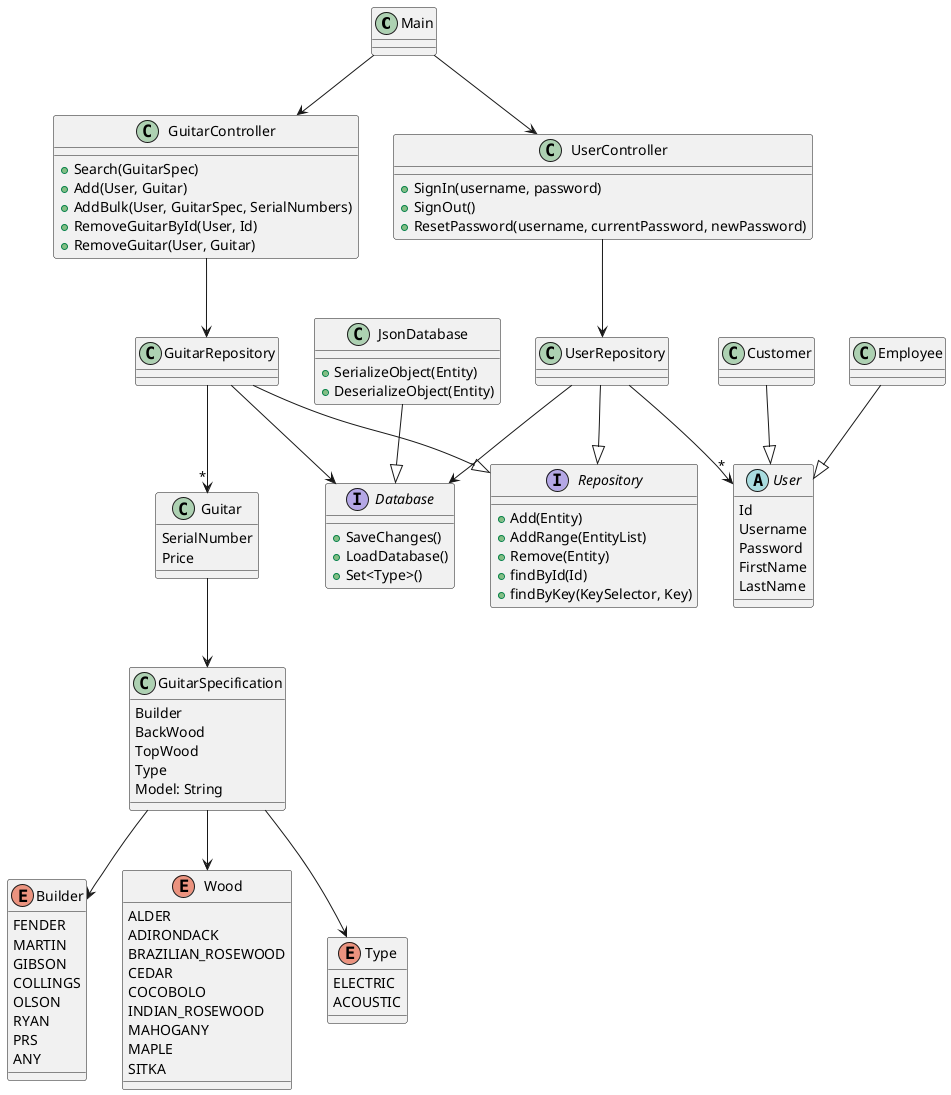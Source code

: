 @startuml "Guitar Shop"

class Main{
    
}

class Guitar{
    SerialNumber
    Price
}

class GuitarSpecification{
    Builder
    BackWood
    TopWood
    Type
    Model: String
}

interface Repository{
    +Add(Entity)
    +AddRange(EntityList)
    +Remove(Entity)
    +findById(Id)
    +findByKey(KeySelector, Key)
}
class GuitarRepository{

}

class GuitarController{
    +Search(GuitarSpec)
    +Add(User, Guitar)
    +AddBulk(User, GuitarSpec, SerialNumbers)
    +RemoveGuitarById(User, Id)
    +RemoveGuitar(User, Guitar)
}

enum Builder{
    FENDER
    MARTIN
    GIBSON
    COLLINGS
    OLSON
    RYAN
    PRS
    ANY
}

enum Wood{
    ALDER
    ADIRONDACK
    BRAZILIAN_ROSEWOOD
    CEDAR
    COCOBOLO
    INDIAN_ROSEWOOD
    MAHOGANY
    MAPLE
    SITKA
}

enum Type{
    ELECTRIC
    ACOUSTIC
}

interface Database{
    +SaveChanges()
    +LoadDatabase()
    +Set<Type>()
}

class JsonDatabase {
    +SerializeObject(Entity)
    +DeserializeObject(Entity)
}

abstract class User{
    Id
    Username
    Password
    FirstName
    LastName
}

class UserRepository{

}

class UserController{
    +SignIn(username, password)
    +SignOut()
    +ResetPassword(username, currentPassword, newPassword)
}

class Employee{

}
class Customer{

}

Guitar --> GuitarSpecification
GuitarRepository --|> Repository
GuitarRepository --> Database

GuitarController --> GuitarRepository
GuitarRepository --> "*" Guitar
GuitarSpecification --> Builder
GuitarSpecification --> Wood
GuitarSpecification --> Type
JsonDatabase --|> Database

Customer --|> User
Employee --|> User
UserRepository --|> Repository
UserRepository --> Database
UserController --> UserRepository
UserRepository --> "*" User
Main --> UserController
Main --> GuitarController

@enduml